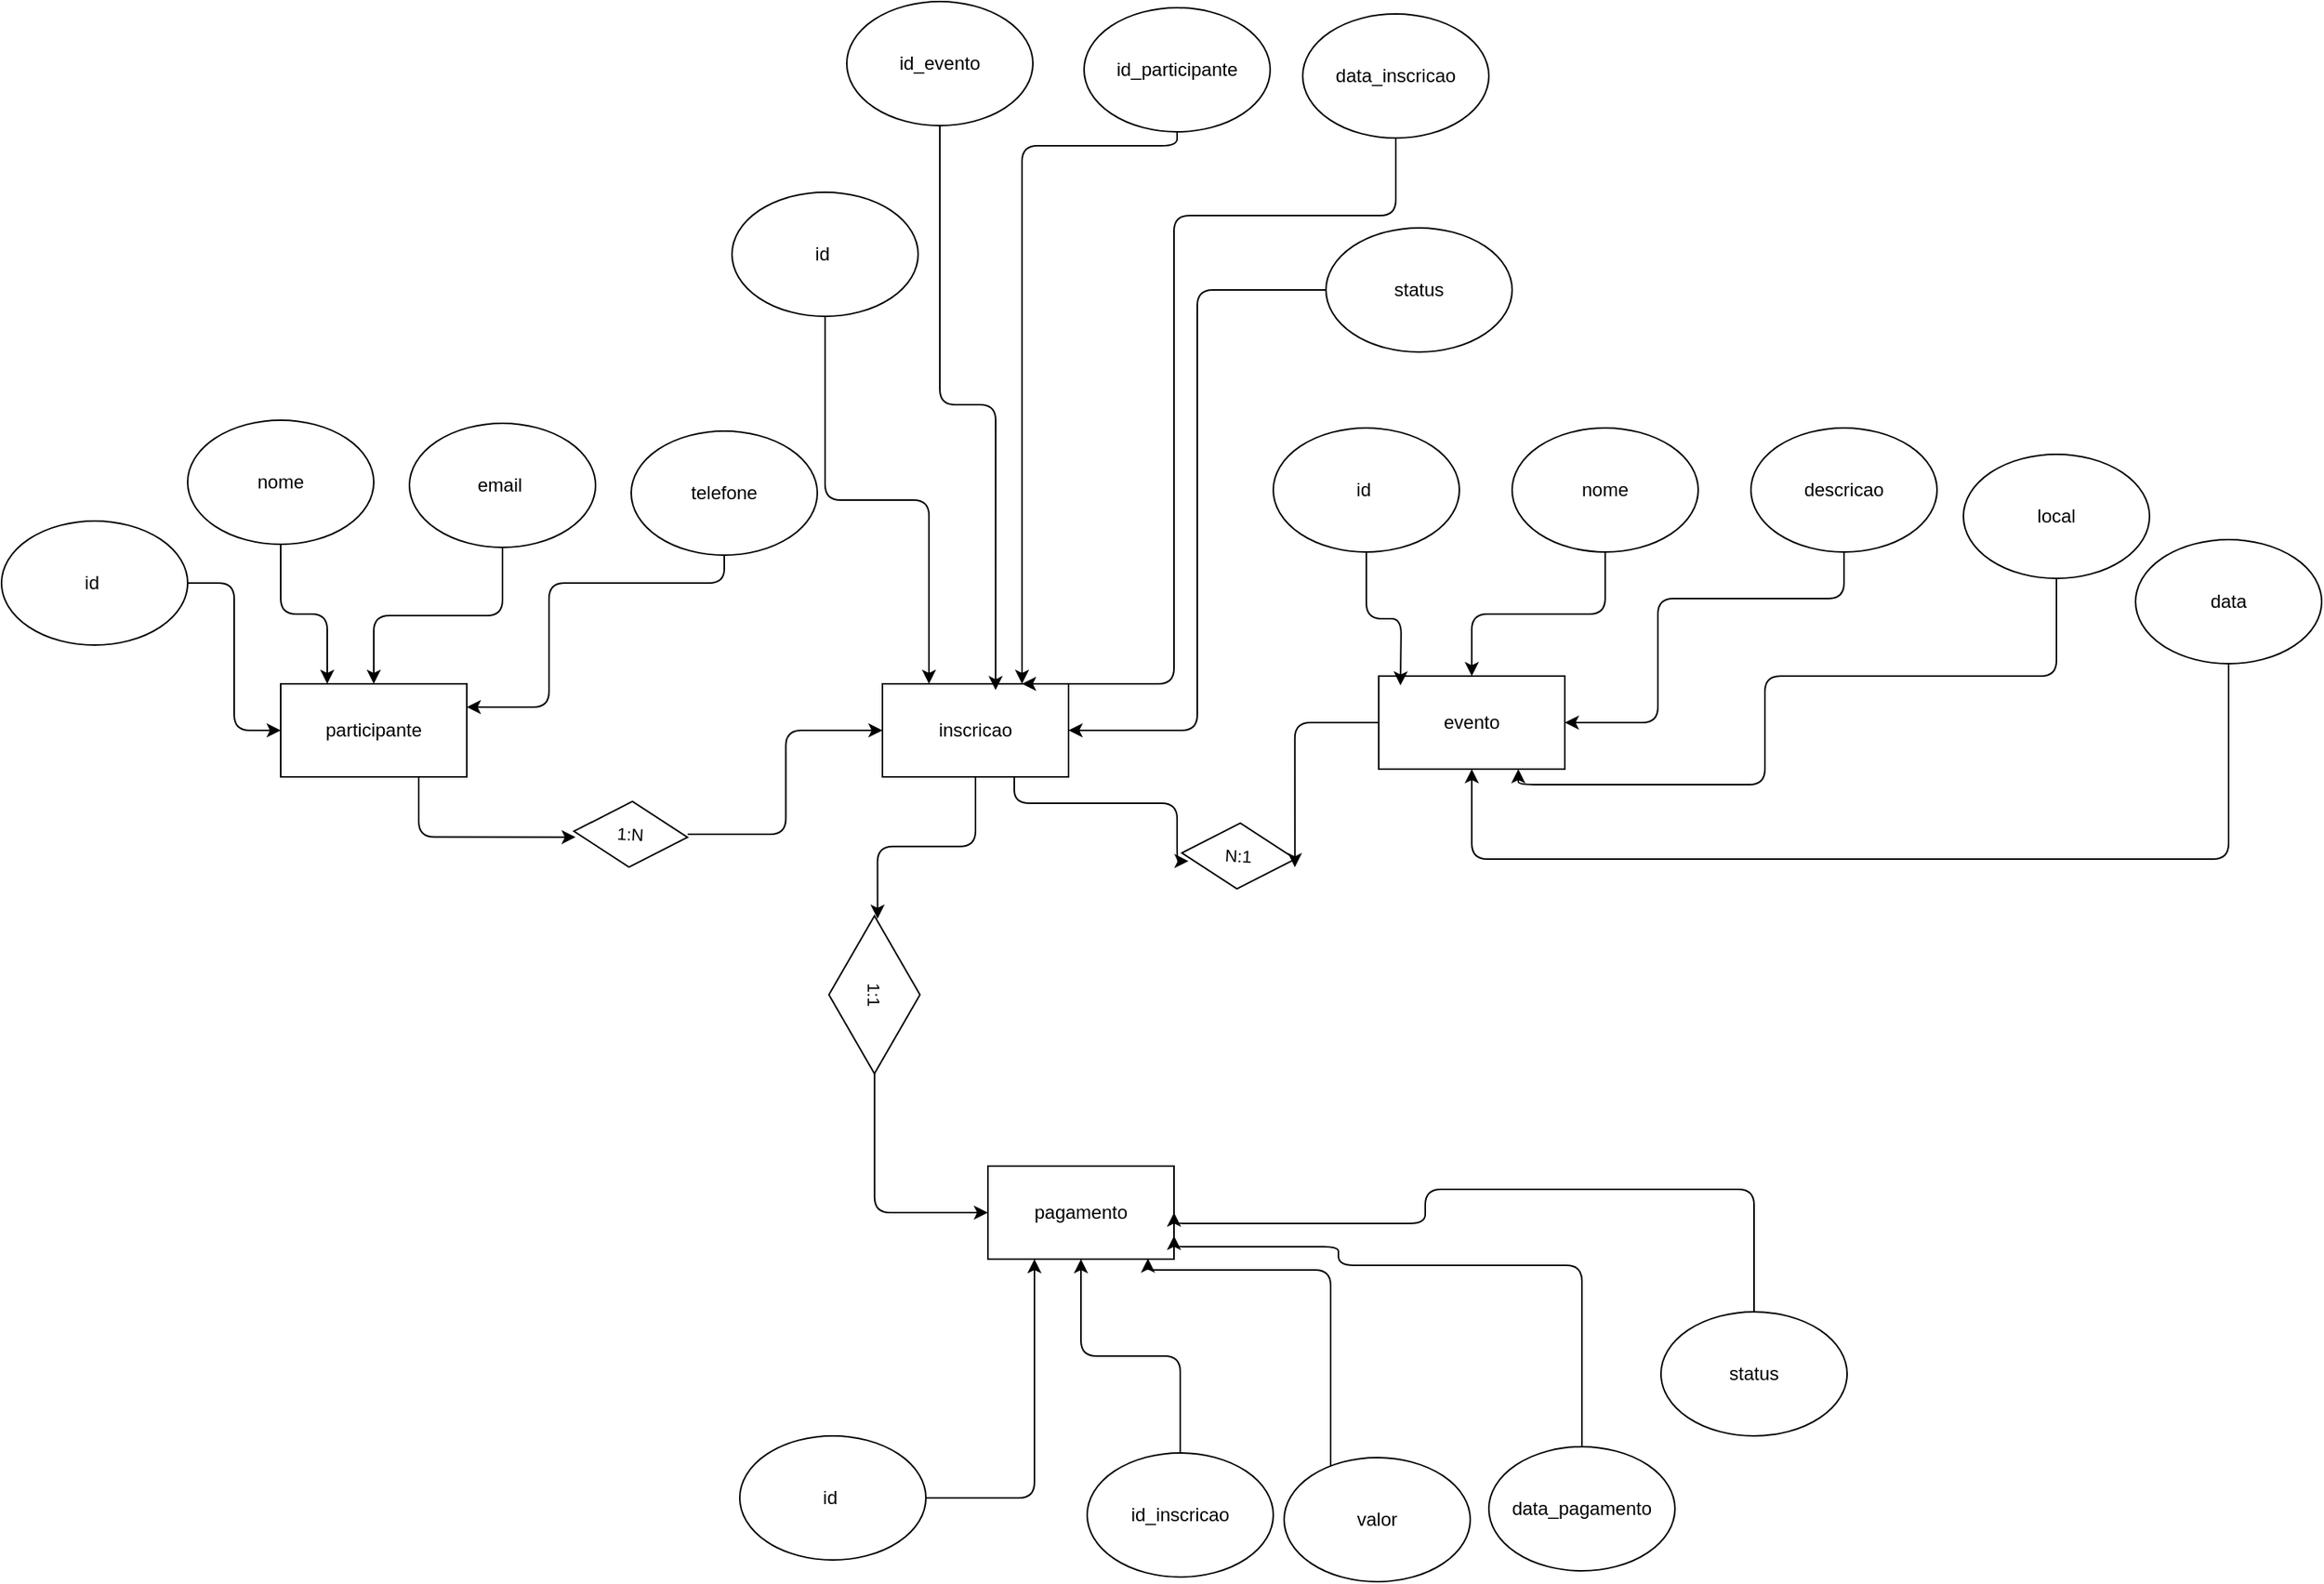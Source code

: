 <mxfile>
    <diagram id="oH943XJRhI1vUnwk_DMU" name="Página-1">
        <mxGraphModel dx="1251" dy="1007" grid="0" gridSize="10" guides="1" tooltips="1" connect="1" arrows="1" fold="1" page="0" pageScale="1" pageWidth="827" pageHeight="1169" math="0" shadow="0">
            <root>
                <mxCell id="0"/>
                <mxCell id="1" parent="0"/>
                <mxCell id="2" value="participante" style="rounded=0;whiteSpace=wrap;html=1;" vertex="1" parent="1">
                    <mxGeometry x="-27" y="99" width="120" height="60" as="geometry"/>
                </mxCell>
                <mxCell id="3" value="evento" style="rounded=0;whiteSpace=wrap;html=1;" vertex="1" parent="1">
                    <mxGeometry x="681" y="94" width="120" height="60" as="geometry"/>
                </mxCell>
                <mxCell id="4" value="pagamento" style="rounded=0;whiteSpace=wrap;html=1;" vertex="1" parent="1">
                    <mxGeometry x="429" y="410" width="120" height="60" as="geometry"/>
                </mxCell>
                <mxCell id="6" style="edgeStyle=orthogonalEdgeStyle;html=1;entryX=0;entryY=0.5;entryDx=0;entryDy=0;" edge="1" parent="1" source="5" target="2">
                    <mxGeometry relative="1" as="geometry"/>
                </mxCell>
                <mxCell id="5" value="id&amp;nbsp;" style="ellipse;whiteSpace=wrap;html=1;" vertex="1" parent="1">
                    <mxGeometry x="-207" y="-6" width="120" height="80" as="geometry"/>
                </mxCell>
                <mxCell id="8" style="edgeStyle=orthogonalEdgeStyle;shape=connector;rounded=1;html=1;entryX=0.25;entryY=0;entryDx=0;entryDy=0;strokeColor=default;align=center;verticalAlign=middle;fontFamily=Helvetica;fontSize=11;fontColor=default;labelBackgroundColor=default;endArrow=classic;" edge="1" parent="1" source="7" target="2">
                    <mxGeometry relative="1" as="geometry"/>
                </mxCell>
                <mxCell id="7" value="nome" style="ellipse;whiteSpace=wrap;html=1;" vertex="1" parent="1">
                    <mxGeometry x="-87" y="-71" width="120" height="80" as="geometry"/>
                </mxCell>
                <mxCell id="10" style="edgeStyle=orthogonalEdgeStyle;shape=connector;rounded=1;html=1;strokeColor=default;align=center;verticalAlign=middle;fontFamily=Helvetica;fontSize=11;fontColor=default;labelBackgroundColor=default;endArrow=classic;" edge="1" parent="1" source="9" target="2">
                    <mxGeometry relative="1" as="geometry"/>
                </mxCell>
                <mxCell id="9" value="email&amp;nbsp;" style="ellipse;whiteSpace=wrap;html=1;" vertex="1" parent="1">
                    <mxGeometry x="56" y="-69" width="120" height="80" as="geometry"/>
                </mxCell>
                <mxCell id="12" style="edgeStyle=orthogonalEdgeStyle;shape=connector;rounded=1;html=1;entryX=1;entryY=0.25;entryDx=0;entryDy=0;strokeColor=default;align=center;verticalAlign=middle;fontFamily=Helvetica;fontSize=11;fontColor=default;labelBackgroundColor=default;endArrow=classic;" edge="1" parent="1" source="11" target="2">
                    <mxGeometry relative="1" as="geometry">
                        <Array as="points">
                            <mxPoint x="259" y="34"/>
                            <mxPoint x="146" y="34"/>
                            <mxPoint x="146" y="114"/>
                        </Array>
                    </mxGeometry>
                </mxCell>
                <mxCell id="11" value="telefone" style="ellipse;whiteSpace=wrap;html=1;" vertex="1" parent="1">
                    <mxGeometry x="199" y="-64" width="120" height="80" as="geometry"/>
                </mxCell>
                <mxCell id="14" value="id&amp;nbsp;" style="ellipse;whiteSpace=wrap;html=1;" vertex="1" parent="1">
                    <mxGeometry x="613" y="-66" width="120" height="80" as="geometry"/>
                </mxCell>
                <mxCell id="15" style="edgeStyle=orthogonalEdgeStyle;shape=connector;rounded=1;html=1;strokeColor=default;align=center;verticalAlign=middle;fontFamily=Helvetica;fontSize=11;fontColor=default;labelBackgroundColor=default;endArrow=classic;" edge="1" parent="1" source="14">
                    <mxGeometry relative="1" as="geometry">
                        <mxPoint x="695" y="100" as="targetPoint"/>
                    </mxGeometry>
                </mxCell>
                <mxCell id="17" style="edgeStyle=orthogonalEdgeStyle;shape=connector;rounded=1;html=1;entryX=0.5;entryY=0;entryDx=0;entryDy=0;strokeColor=default;align=center;verticalAlign=middle;fontFamily=Helvetica;fontSize=11;fontColor=default;labelBackgroundColor=default;endArrow=classic;" edge="1" parent="1" source="16" target="3">
                    <mxGeometry relative="1" as="geometry"/>
                </mxCell>
                <mxCell id="16" value="nome" style="ellipse;whiteSpace=wrap;html=1;" vertex="1" parent="1">
                    <mxGeometry x="767" y="-66" width="120" height="80" as="geometry"/>
                </mxCell>
                <mxCell id="19" style="edgeStyle=orthogonalEdgeStyle;shape=connector;rounded=1;html=1;entryX=1;entryY=0.5;entryDx=0;entryDy=0;strokeColor=default;align=center;verticalAlign=middle;fontFamily=Helvetica;fontSize=11;fontColor=default;labelBackgroundColor=default;endArrow=classic;" edge="1" parent="1" source="18" target="3">
                    <mxGeometry relative="1" as="geometry">
                        <Array as="points">
                            <mxPoint x="981" y="44"/>
                            <mxPoint x="861" y="44"/>
                            <mxPoint x="861" y="124"/>
                        </Array>
                    </mxGeometry>
                </mxCell>
                <mxCell id="18" value="descricao" style="ellipse;whiteSpace=wrap;html=1;" vertex="1" parent="1">
                    <mxGeometry x="921" y="-66" width="120" height="80" as="geometry"/>
                </mxCell>
                <mxCell id="22" style="edgeStyle=orthogonalEdgeStyle;shape=connector;rounded=1;html=1;entryX=0.75;entryY=1;entryDx=0;entryDy=0;strokeColor=default;align=center;verticalAlign=middle;fontFamily=Helvetica;fontSize=11;fontColor=default;labelBackgroundColor=default;endArrow=classic;" edge="1" parent="1" source="20" target="3">
                    <mxGeometry relative="1" as="geometry">
                        <Array as="points">
                            <mxPoint x="1118" y="94"/>
                            <mxPoint x="930" y="94"/>
                            <mxPoint x="930" y="164"/>
                            <mxPoint x="771" y="164"/>
                        </Array>
                    </mxGeometry>
                </mxCell>
                <mxCell id="20" value="local" style="ellipse;whiteSpace=wrap;html=1;" vertex="1" parent="1">
                    <mxGeometry x="1058" y="-49" width="120" height="80" as="geometry"/>
                </mxCell>
                <mxCell id="23" style="edgeStyle=orthogonalEdgeStyle;shape=connector;rounded=1;html=1;strokeColor=default;align=center;verticalAlign=middle;fontFamily=Helvetica;fontSize=11;fontColor=default;labelBackgroundColor=default;endArrow=classic;" edge="1" parent="1" source="21" target="3">
                    <mxGeometry relative="1" as="geometry">
                        <Array as="points">
                            <mxPoint x="1229" y="212"/>
                            <mxPoint x="741" y="212"/>
                        </Array>
                    </mxGeometry>
                </mxCell>
                <mxCell id="21" value="data" style="ellipse;whiteSpace=wrap;html=1;" vertex="1" parent="1">
                    <mxGeometry x="1169" y="6" width="120" height="80" as="geometry"/>
                </mxCell>
                <mxCell id="25" style="edgeStyle=orthogonalEdgeStyle;shape=connector;rounded=1;html=1;entryX=0.25;entryY=1;entryDx=0;entryDy=0;strokeColor=default;align=center;verticalAlign=middle;fontFamily=Helvetica;fontSize=11;fontColor=default;labelBackgroundColor=default;endArrow=classic;" edge="1" parent="1" source="24" target="4">
                    <mxGeometry relative="1" as="geometry"/>
                </mxCell>
                <mxCell id="24" value="id&amp;nbsp;" style="ellipse;whiteSpace=wrap;html=1;" vertex="1" parent="1">
                    <mxGeometry x="269" y="584" width="120" height="80" as="geometry"/>
                </mxCell>
                <mxCell id="27" value="" style="edgeStyle=orthogonalEdgeStyle;shape=connector;rounded=1;html=1;strokeColor=default;align=center;verticalAlign=middle;fontFamily=Helvetica;fontSize=11;fontColor=default;labelBackgroundColor=default;endArrow=classic;" edge="1" parent="1" source="26" target="4">
                    <mxGeometry relative="1" as="geometry"/>
                </mxCell>
                <mxCell id="26" value="id_inscricao" style="ellipse;whiteSpace=wrap;html=1;" vertex="1" parent="1">
                    <mxGeometry x="493" y="595" width="120" height="80" as="geometry"/>
                </mxCell>
                <mxCell id="28" value="valor" style="ellipse;whiteSpace=wrap;html=1;" vertex="1" parent="1">
                    <mxGeometry x="620" y="598" width="120" height="80" as="geometry"/>
                </mxCell>
                <mxCell id="32" style="edgeStyle=orthogonalEdgeStyle;shape=connector;rounded=1;html=1;entryX=1;entryY=0.75;entryDx=0;entryDy=0;strokeColor=default;align=center;verticalAlign=middle;fontFamily=Helvetica;fontSize=11;fontColor=default;labelBackgroundColor=default;endArrow=classic;" edge="1" parent="1" source="29" target="4">
                    <mxGeometry relative="1" as="geometry">
                        <Array as="points">
                            <mxPoint x="812" y="474"/>
                            <mxPoint x="655" y="474"/>
                            <mxPoint x="655" y="462"/>
                        </Array>
                    </mxGeometry>
                </mxCell>
                <mxCell id="29" value="data_pagamento" style="ellipse;whiteSpace=wrap;html=1;" vertex="1" parent="1">
                    <mxGeometry x="752" y="591" width="120" height="80" as="geometry"/>
                </mxCell>
                <mxCell id="31" style="edgeStyle=orthogonalEdgeStyle;shape=connector;rounded=1;html=1;entryX=1;entryY=0.5;entryDx=0;entryDy=0;strokeColor=default;align=center;verticalAlign=middle;fontFamily=Helvetica;fontSize=11;fontColor=default;labelBackgroundColor=default;endArrow=classic;" edge="1" parent="1" source="30" target="4">
                    <mxGeometry relative="1" as="geometry">
                        <Array as="points">
                            <mxPoint x="923" y="425"/>
                            <mxPoint x="711" y="425"/>
                            <mxPoint x="711" y="447"/>
                        </Array>
                    </mxGeometry>
                </mxCell>
                <mxCell id="30" value="status " style="ellipse;whiteSpace=wrap;html=1;" vertex="1" parent="1">
                    <mxGeometry x="863" y="504" width="120" height="80" as="geometry"/>
                </mxCell>
                <mxCell id="33" style="edgeStyle=orthogonalEdgeStyle;shape=connector;rounded=1;html=1;entryX=0.86;entryY=0.994;entryDx=0;entryDy=0;entryPerimeter=0;strokeColor=default;align=center;verticalAlign=middle;fontFamily=Helvetica;fontSize=11;fontColor=default;labelBackgroundColor=default;endArrow=classic;" edge="1" parent="1" source="28" target="4">
                    <mxGeometry relative="1" as="geometry">
                        <Array as="points">
                            <mxPoint x="650" y="477"/>
                        </Array>
                    </mxGeometry>
                </mxCell>
                <mxCell id="34" value="inscricao" style="rounded=0;whiteSpace=wrap;html=1;" vertex="1" parent="1">
                    <mxGeometry x="361" y="99" width="120" height="60" as="geometry"/>
                </mxCell>
                <mxCell id="36" style="edgeStyle=orthogonalEdgeStyle;shape=connector;rounded=1;html=1;entryX=0.25;entryY=0;entryDx=0;entryDy=0;strokeColor=default;align=center;verticalAlign=middle;fontFamily=Helvetica;fontSize=11;fontColor=default;labelBackgroundColor=default;endArrow=classic;" edge="1" parent="1" source="35" target="34">
                    <mxGeometry relative="1" as="geometry"/>
                </mxCell>
                <mxCell id="35" value="id&amp;nbsp;" style="ellipse;whiteSpace=wrap;html=1;" vertex="1" parent="1">
                    <mxGeometry x="264" y="-218" width="120" height="80" as="geometry"/>
                </mxCell>
                <mxCell id="37" value="id_evento" style="ellipse;whiteSpace=wrap;html=1;" vertex="1" parent="1">
                    <mxGeometry x="338" y="-341" width="120" height="80" as="geometry"/>
                </mxCell>
                <mxCell id="43" style="edgeStyle=orthogonalEdgeStyle;shape=connector;rounded=1;html=1;entryX=0.75;entryY=0;entryDx=0;entryDy=0;strokeColor=default;align=center;verticalAlign=middle;fontFamily=Helvetica;fontSize=11;fontColor=default;labelBackgroundColor=default;endArrow=classic;" edge="1" parent="1" source="38" target="34">
                    <mxGeometry relative="1" as="geometry">
                        <Array as="points">
                            <mxPoint x="551" y="-248"/>
                            <mxPoint x="451" y="-248"/>
                        </Array>
                    </mxGeometry>
                </mxCell>
                <mxCell id="38" value="id_participante" style="ellipse;whiteSpace=wrap;html=1;" vertex="1" parent="1">
                    <mxGeometry x="491" y="-337" width="120" height="80" as="geometry"/>
                </mxCell>
                <mxCell id="42" style="edgeStyle=orthogonalEdgeStyle;shape=connector;rounded=1;html=1;entryX=0.75;entryY=0;entryDx=0;entryDy=0;strokeColor=default;align=center;verticalAlign=middle;fontFamily=Helvetica;fontSize=11;fontColor=default;labelBackgroundColor=default;endArrow=classic;" edge="1" parent="1" source="39" target="34">
                    <mxGeometry relative="1" as="geometry">
                        <Array as="points">
                            <mxPoint x="692" y="-203"/>
                            <mxPoint x="549" y="-203"/>
                            <mxPoint x="549" y="99"/>
                        </Array>
                    </mxGeometry>
                </mxCell>
                <mxCell id="39" value="data_inscricao" style="ellipse;whiteSpace=wrap;html=1;" vertex="1" parent="1">
                    <mxGeometry x="632" y="-333" width="120" height="80" as="geometry"/>
                </mxCell>
                <mxCell id="41" style="edgeStyle=orthogonalEdgeStyle;shape=connector;rounded=1;html=1;entryX=1;entryY=0.5;entryDx=0;entryDy=0;strokeColor=default;align=center;verticalAlign=middle;fontFamily=Helvetica;fontSize=11;fontColor=default;labelBackgroundColor=default;endArrow=classic;" edge="1" parent="1" source="40" target="34">
                    <mxGeometry relative="1" as="geometry"/>
                </mxCell>
                <mxCell id="40" value="status" style="ellipse;whiteSpace=wrap;html=1;" vertex="1" parent="1">
                    <mxGeometry x="647" y="-195" width="120" height="80" as="geometry"/>
                </mxCell>
                <mxCell id="44" style="edgeStyle=orthogonalEdgeStyle;shape=connector;rounded=1;html=1;entryX=0.608;entryY=0.067;entryDx=0;entryDy=0;entryPerimeter=0;strokeColor=default;align=center;verticalAlign=middle;fontFamily=Helvetica;fontSize=11;fontColor=default;labelBackgroundColor=default;endArrow=classic;" edge="1" parent="1" source="37" target="34">
                    <mxGeometry relative="1" as="geometry"/>
                </mxCell>
                <mxCell id="48" style="edgeStyle=orthogonalEdgeStyle;shape=connector;rounded=1;html=1;entryX=0;entryY=0.5;entryDx=0;entryDy=0;strokeColor=default;align=center;verticalAlign=middle;fontFamily=Helvetica;fontSize=11;fontColor=default;labelBackgroundColor=default;endArrow=classic;exitX=1.002;exitY=0.499;exitDx=0;exitDy=0;exitPerimeter=0;" edge="1" parent="1" source="45" target="4">
                    <mxGeometry relative="1" as="geometry"/>
                </mxCell>
                <mxCell id="45" value="1:1" style="html=1;whiteSpace=wrap;aspect=fixed;shape=isoRectangle;fontFamily=Helvetica;fontSize=11;fontColor=default;labelBackgroundColor=default;rotation=90;" vertex="1" parent="1">
                    <mxGeometry x="305" y="269" width="101.67" height="61" as="geometry"/>
                </mxCell>
                <mxCell id="47" style="edgeStyle=orthogonalEdgeStyle;shape=connector;rounded=1;html=1;entryX=0.018;entryY=0.467;entryDx=0;entryDy=0;entryPerimeter=0;strokeColor=default;align=center;verticalAlign=middle;fontFamily=Helvetica;fontSize=11;fontColor=default;labelBackgroundColor=default;endArrow=classic;" edge="1" parent="1" source="34" target="45">
                    <mxGeometry relative="1" as="geometry"/>
                </mxCell>
                <mxCell id="49" value="N:1" style="html=1;whiteSpace=wrap;aspect=fixed;shape=isoRectangle;fontFamily=Helvetica;fontSize=11;fontColor=default;labelBackgroundColor=default;rotation=3;" vertex="1" parent="1">
                    <mxGeometry x="554" y="188" width="73.34" height="44" as="geometry"/>
                </mxCell>
                <mxCell id="50" style="edgeStyle=orthogonalEdgeStyle;shape=connector;rounded=1;html=1;entryX=0.999;entryY=0.621;entryDx=0;entryDy=0;entryPerimeter=0;strokeColor=default;align=center;verticalAlign=middle;fontFamily=Helvetica;fontSize=11;fontColor=default;labelBackgroundColor=default;endArrow=classic;" edge="1" parent="1" source="3" target="49">
                    <mxGeometry relative="1" as="geometry"/>
                </mxCell>
                <mxCell id="51" style="edgeStyle=orthogonalEdgeStyle;shape=connector;rounded=1;html=1;entryX=0.062;entryY=0.614;entryDx=0;entryDy=0;entryPerimeter=0;strokeColor=default;align=center;verticalAlign=middle;fontFamily=Helvetica;fontSize=11;fontColor=default;labelBackgroundColor=default;endArrow=classic;" edge="1" parent="1" source="34" target="49">
                    <mxGeometry relative="1" as="geometry">
                        <Array as="points">
                            <mxPoint x="446" y="176"/>
                            <mxPoint x="551" y="176"/>
                        </Array>
                    </mxGeometry>
                </mxCell>
                <mxCell id="58" style="edgeStyle=orthogonalEdgeStyle;shape=connector;rounded=1;html=1;entryX=0;entryY=0.5;entryDx=0;entryDy=0;strokeColor=default;align=center;verticalAlign=middle;fontFamily=Helvetica;fontSize=11;fontColor=default;labelBackgroundColor=default;endArrow=classic;" edge="1" parent="1" source="56" target="34">
                    <mxGeometry relative="1" as="geometry"/>
                </mxCell>
                <mxCell id="56" value="1:N" style="html=1;whiteSpace=wrap;aspect=fixed;shape=isoRectangle;fontFamily=Helvetica;fontSize=11;fontColor=default;labelBackgroundColor=default;rotation=3;" vertex="1" parent="1">
                    <mxGeometry x="162" y="174" width="73.34" height="44" as="geometry"/>
                </mxCell>
                <mxCell id="57" style="edgeStyle=orthogonalEdgeStyle;shape=connector;rounded=1;html=1;entryX=0.018;entryY=0.584;entryDx=0;entryDy=0;entryPerimeter=0;strokeColor=default;align=center;verticalAlign=middle;fontFamily=Helvetica;fontSize=11;fontColor=default;labelBackgroundColor=default;endArrow=classic;" edge="1" parent="1" source="2" target="56">
                    <mxGeometry relative="1" as="geometry">
                        <Array as="points">
                            <mxPoint x="62" y="198"/>
                        </Array>
                    </mxGeometry>
                </mxCell>
            </root>
        </mxGraphModel>
    </diagram>
</mxfile>